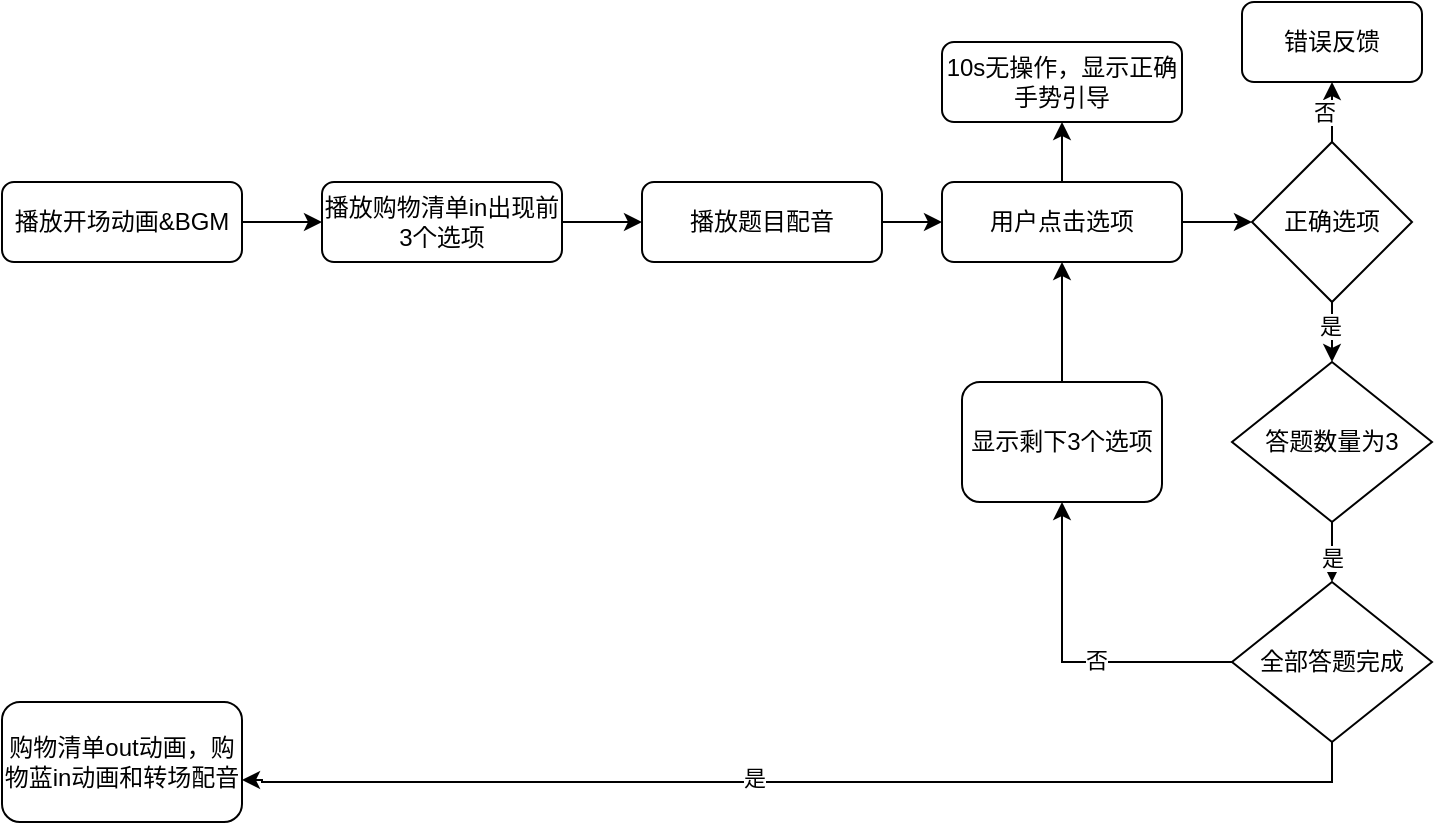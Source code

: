 <mxfile version="17.4.6" type="github">
  <diagram id="C5RBs43oDa-KdzZeNtuy" name="Page-1">
    <mxGraphModel dx="1102" dy="1744" grid="1" gridSize="10" guides="1" tooltips="1" connect="1" arrows="1" fold="1" page="1" pageScale="1" pageWidth="827" pageHeight="1169" math="0" shadow="0">
      <root>
        <mxCell id="WIyWlLk6GJQsqaUBKTNV-0" />
        <mxCell id="WIyWlLk6GJQsqaUBKTNV-1" parent="WIyWlLk6GJQsqaUBKTNV-0" />
        <mxCell id="ItfprCJiEwKTAzo6sr0o-1" value="" style="edgeStyle=orthogonalEdgeStyle;rounded=0;orthogonalLoop=1;jettySize=auto;html=1;" edge="1" parent="WIyWlLk6GJQsqaUBKTNV-1" source="WIyWlLk6GJQsqaUBKTNV-3" target="ItfprCJiEwKTAzo6sr0o-0">
          <mxGeometry relative="1" as="geometry" />
        </mxCell>
        <mxCell id="WIyWlLk6GJQsqaUBKTNV-3" value="播放开场动画&amp;amp;BGM" style="rounded=1;whiteSpace=wrap;html=1;fontSize=12;glass=0;strokeWidth=1;shadow=0;" parent="WIyWlLk6GJQsqaUBKTNV-1" vertex="1">
          <mxGeometry x="70" y="80" width="120" height="40" as="geometry" />
        </mxCell>
        <mxCell id="ItfprCJiEwKTAzo6sr0o-3" value="" style="edgeStyle=orthogonalEdgeStyle;rounded=0;orthogonalLoop=1;jettySize=auto;html=1;" edge="1" parent="WIyWlLk6GJQsqaUBKTNV-1" source="ItfprCJiEwKTAzo6sr0o-0" target="ItfprCJiEwKTAzo6sr0o-2">
          <mxGeometry relative="1" as="geometry" />
        </mxCell>
        <mxCell id="ItfprCJiEwKTAzo6sr0o-0" value="播放购物清单in出现前3个选项" style="rounded=1;whiteSpace=wrap;html=1;fontSize=12;glass=0;strokeWidth=1;shadow=0;" vertex="1" parent="WIyWlLk6GJQsqaUBKTNV-1">
          <mxGeometry x="230" y="80" width="120" height="40" as="geometry" />
        </mxCell>
        <mxCell id="ItfprCJiEwKTAzo6sr0o-5" value="" style="edgeStyle=orthogonalEdgeStyle;rounded=0;orthogonalLoop=1;jettySize=auto;html=1;" edge="1" parent="WIyWlLk6GJQsqaUBKTNV-1" source="ItfprCJiEwKTAzo6sr0o-2" target="ItfprCJiEwKTAzo6sr0o-4">
          <mxGeometry relative="1" as="geometry" />
        </mxCell>
        <mxCell id="ItfprCJiEwKTAzo6sr0o-2" value="播放题目配音" style="rounded=1;whiteSpace=wrap;html=1;fontSize=12;glass=0;strokeWidth=1;shadow=0;" vertex="1" parent="WIyWlLk6GJQsqaUBKTNV-1">
          <mxGeometry x="390" y="80" width="120" height="40" as="geometry" />
        </mxCell>
        <mxCell id="ItfprCJiEwKTAzo6sr0o-13" value="" style="edgeStyle=orthogonalEdgeStyle;rounded=0;orthogonalLoop=1;jettySize=auto;html=1;" edge="1" parent="WIyWlLk6GJQsqaUBKTNV-1" source="ItfprCJiEwKTAzo6sr0o-4" target="ItfprCJiEwKTAzo6sr0o-12">
          <mxGeometry relative="1" as="geometry" />
        </mxCell>
        <mxCell id="ItfprCJiEwKTAzo6sr0o-27" value="" style="edgeStyle=orthogonalEdgeStyle;rounded=0;orthogonalLoop=1;jettySize=auto;html=1;" edge="1" parent="WIyWlLk6GJQsqaUBKTNV-1" source="ItfprCJiEwKTAzo6sr0o-4" target="ItfprCJiEwKTAzo6sr0o-26">
          <mxGeometry relative="1" as="geometry" />
        </mxCell>
        <mxCell id="ItfprCJiEwKTAzo6sr0o-4" value="用户点击选项" style="rounded=1;whiteSpace=wrap;html=1;fontSize=12;glass=0;strokeWidth=1;shadow=0;" vertex="1" parent="WIyWlLk6GJQsqaUBKTNV-1">
          <mxGeometry x="540" y="80" width="120" height="40" as="geometry" />
        </mxCell>
        <mxCell id="ItfprCJiEwKTAzo6sr0o-15" value="" style="edgeStyle=orthogonalEdgeStyle;rounded=0;orthogonalLoop=1;jettySize=auto;html=1;" edge="1" parent="WIyWlLk6GJQsqaUBKTNV-1" source="ItfprCJiEwKTAzo6sr0o-12" target="ItfprCJiEwKTAzo6sr0o-14">
          <mxGeometry relative="1" as="geometry" />
        </mxCell>
        <mxCell id="ItfprCJiEwKTAzo6sr0o-16" value="否" style="edgeLabel;html=1;align=center;verticalAlign=middle;resizable=0;points=[];" vertex="1" connectable="0" parent="ItfprCJiEwKTAzo6sr0o-15">
          <mxGeometry x="-0.4" y="4" relative="1" as="geometry">
            <mxPoint as="offset" />
          </mxGeometry>
        </mxCell>
        <mxCell id="ItfprCJiEwKTAzo6sr0o-37" value="" style="edgeStyle=orthogonalEdgeStyle;rounded=0;orthogonalLoop=1;jettySize=auto;html=1;" edge="1" parent="WIyWlLk6GJQsqaUBKTNV-1" source="ItfprCJiEwKTAzo6sr0o-12" target="ItfprCJiEwKTAzo6sr0o-20">
          <mxGeometry relative="1" as="geometry" />
        </mxCell>
        <mxCell id="ItfprCJiEwKTAzo6sr0o-38" value="是" style="edgeLabel;html=1;align=center;verticalAlign=middle;resizable=0;points=[];" vertex="1" connectable="0" parent="ItfprCJiEwKTAzo6sr0o-37">
          <mxGeometry x="-0.533" y="-1" relative="1" as="geometry">
            <mxPoint as="offset" />
          </mxGeometry>
        </mxCell>
        <mxCell id="ItfprCJiEwKTAzo6sr0o-12" value="正确选项" style="rhombus;whiteSpace=wrap;html=1;" vertex="1" parent="WIyWlLk6GJQsqaUBKTNV-1">
          <mxGeometry x="695" y="60" width="80" height="80" as="geometry" />
        </mxCell>
        <mxCell id="ItfprCJiEwKTAzo6sr0o-14" value="错误反馈" style="rounded=1;whiteSpace=wrap;html=1;" vertex="1" parent="WIyWlLk6GJQsqaUBKTNV-1">
          <mxGeometry x="690" y="-10" width="90" height="40" as="geometry" />
        </mxCell>
        <mxCell id="ItfprCJiEwKTAzo6sr0o-48" value="" style="edgeStyle=orthogonalEdgeStyle;rounded=0;orthogonalLoop=1;jettySize=auto;html=1;" edge="1" parent="WIyWlLk6GJQsqaUBKTNV-1" source="ItfprCJiEwKTAzo6sr0o-20" target="ItfprCJiEwKTAzo6sr0o-47">
          <mxGeometry relative="1" as="geometry" />
        </mxCell>
        <mxCell id="ItfprCJiEwKTAzo6sr0o-52" value="是" style="edgeLabel;html=1;align=center;verticalAlign=middle;resizable=0;points=[];" vertex="1" connectable="0" parent="ItfprCJiEwKTAzo6sr0o-48">
          <mxGeometry x="0.491" relative="1" as="geometry">
            <mxPoint as="offset" />
          </mxGeometry>
        </mxCell>
        <mxCell id="ItfprCJiEwKTAzo6sr0o-20" value="答题数量为3" style="rhombus;whiteSpace=wrap;html=1;" vertex="1" parent="WIyWlLk6GJQsqaUBKTNV-1">
          <mxGeometry x="685" y="170" width="100" height="80" as="geometry" />
        </mxCell>
        <mxCell id="ItfprCJiEwKTAzo6sr0o-26" value="10s无操作，显示正确手势引导" style="rounded=1;whiteSpace=wrap;html=1;fontSize=12;glass=0;strokeWidth=1;shadow=0;" vertex="1" parent="WIyWlLk6GJQsqaUBKTNV-1">
          <mxGeometry x="540" y="10" width="120" height="40" as="geometry" />
        </mxCell>
        <mxCell id="ItfprCJiEwKTAzo6sr0o-32" value="显示剩下3个选项" style="rounded=1;whiteSpace=wrap;html=1;" vertex="1" parent="WIyWlLk6GJQsqaUBKTNV-1">
          <mxGeometry x="550" y="180" width="100" height="60" as="geometry" />
        </mxCell>
        <mxCell id="ItfprCJiEwKTAzo6sr0o-50" value="" style="edgeStyle=orthogonalEdgeStyle;rounded=0;orthogonalLoop=1;jettySize=auto;html=1;" edge="1" parent="WIyWlLk6GJQsqaUBKTNV-1" source="ItfprCJiEwKTAzo6sr0o-47" target="ItfprCJiEwKTAzo6sr0o-32">
          <mxGeometry relative="1" as="geometry" />
        </mxCell>
        <mxCell id="ItfprCJiEwKTAzo6sr0o-51" value="否" style="edgeLabel;html=1;align=center;verticalAlign=middle;resizable=0;points=[];" vertex="1" connectable="0" parent="ItfprCJiEwKTAzo6sr0o-50">
          <mxGeometry x="-0.174" y="-1" relative="1" as="geometry">
            <mxPoint as="offset" />
          </mxGeometry>
        </mxCell>
        <mxCell id="ItfprCJiEwKTAzo6sr0o-61" style="edgeStyle=orthogonalEdgeStyle;rounded=0;orthogonalLoop=1;jettySize=auto;html=1;entryX=1;entryY=0.65;entryDx=0;entryDy=0;entryPerimeter=0;exitX=0.5;exitY=1;exitDx=0;exitDy=0;" edge="1" parent="WIyWlLk6GJQsqaUBKTNV-1" source="ItfprCJiEwKTAzo6sr0o-47" target="ItfprCJiEwKTAzo6sr0o-60">
          <mxGeometry relative="1" as="geometry">
            <Array as="points">
              <mxPoint x="735" y="380" />
              <mxPoint x="200" y="380" />
            </Array>
          </mxGeometry>
        </mxCell>
        <mxCell id="ItfprCJiEwKTAzo6sr0o-62" value="是" style="edgeLabel;html=1;align=center;verticalAlign=middle;resizable=0;points=[];" vertex="1" connectable="0" parent="ItfprCJiEwKTAzo6sr0o-61">
          <mxGeometry x="0.094" y="-2" relative="1" as="geometry">
            <mxPoint as="offset" />
          </mxGeometry>
        </mxCell>
        <mxCell id="ItfprCJiEwKTAzo6sr0o-47" value="全部答题完成" style="rhombus;whiteSpace=wrap;html=1;" vertex="1" parent="WIyWlLk6GJQsqaUBKTNV-1">
          <mxGeometry x="685" y="280" width="100" height="80" as="geometry" />
        </mxCell>
        <mxCell id="ItfprCJiEwKTAzo6sr0o-54" value="" style="endArrow=classic;html=1;rounded=0;exitX=0.5;exitY=0;exitDx=0;exitDy=0;entryX=0.5;entryY=1;entryDx=0;entryDy=0;" edge="1" parent="WIyWlLk6GJQsqaUBKTNV-1" source="ItfprCJiEwKTAzo6sr0o-32" target="ItfprCJiEwKTAzo6sr0o-4">
          <mxGeometry width="50" height="50" relative="1" as="geometry">
            <mxPoint x="490" y="300" as="sourcePoint" />
            <mxPoint x="540" y="250" as="targetPoint" />
          </mxGeometry>
        </mxCell>
        <mxCell id="ItfprCJiEwKTAzo6sr0o-60" value="购物清单out动画，购物蓝in动画和转场配音" style="rounded=1;whiteSpace=wrap;html=1;" vertex="1" parent="WIyWlLk6GJQsqaUBKTNV-1">
          <mxGeometry x="70" y="340" width="120" height="60" as="geometry" />
        </mxCell>
      </root>
    </mxGraphModel>
  </diagram>
</mxfile>

